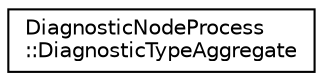 digraph "Graphical Class Hierarchy"
{
 // LATEX_PDF_SIZE
  edge [fontname="Helvetica",fontsize="10",labelfontname="Helvetica",labelfontsize="10"];
  node [fontname="Helvetica",fontsize="10",shape=record];
  rankdir="LR";
  Node0 [label="DiagnosticNodeProcess\l::DiagnosticTypeAggregate",height=0.2,width=0.4,color="black", fillcolor="white", style="filled",URL="$structDiagnosticNodeProcess_1_1DiagnosticTypeAggregate.html",tooltip=" "];
}
